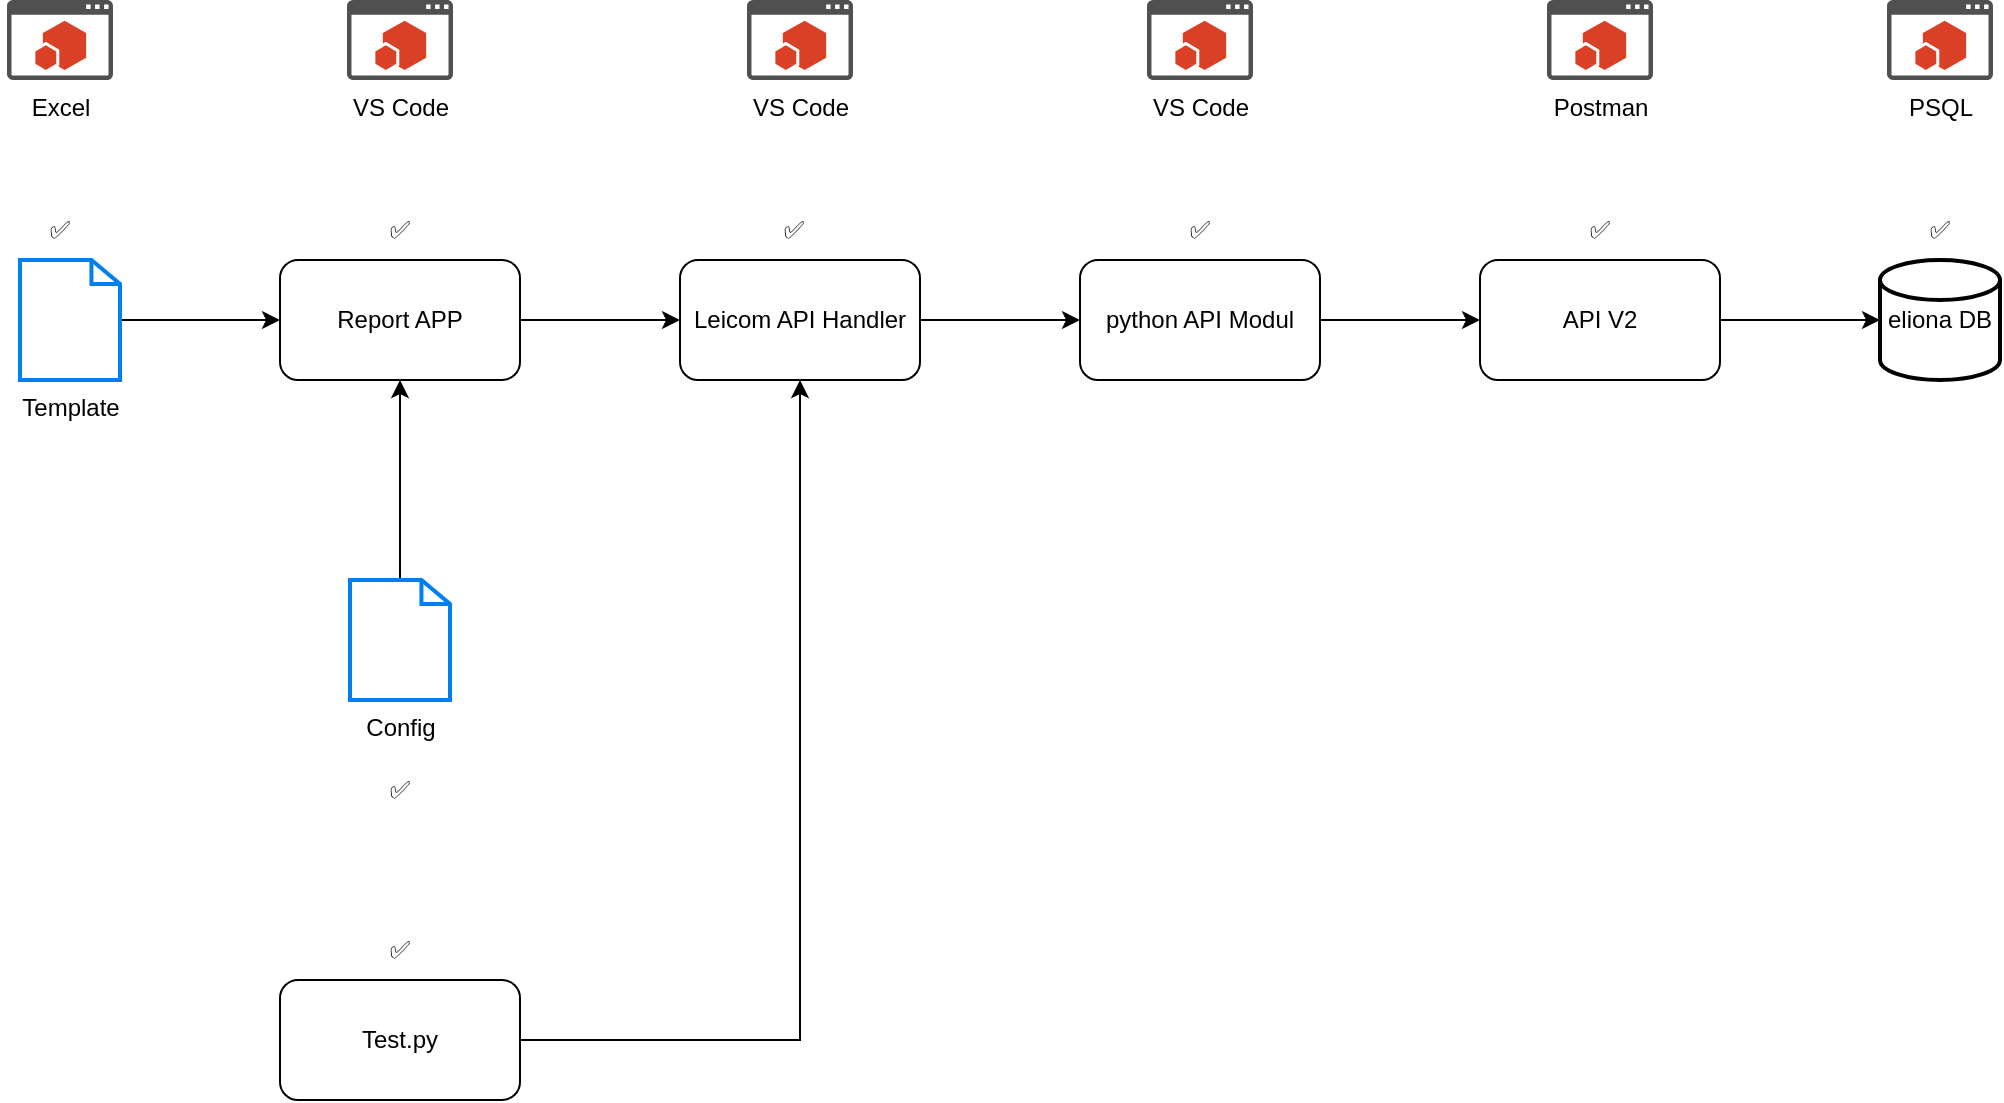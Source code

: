 <mxfile version="21.5.0" type="device">
  <diagram name="Seite-1" id="xVj5EhTxrT_KSyKY-WEa">
    <mxGraphModel dx="3243" dy="1214" grid="1" gridSize="10" guides="1" tooltips="1" connect="1" arrows="1" fold="1" page="1" pageScale="1" pageWidth="1169" pageHeight="827" math="0" shadow="0">
      <root>
        <mxCell id="0" />
        <mxCell id="1" parent="0" />
        <mxCell id="NZGhRMDsqNhkol5odYiz-6" style="edgeStyle=orthogonalEdgeStyle;rounded=0;orthogonalLoop=1;jettySize=auto;html=1;entryX=0;entryY=0.5;entryDx=0;entryDy=0;" parent="1" source="NZGhRMDsqNhkol5odYiz-1" target="NZGhRMDsqNhkol5odYiz-2" edge="1">
          <mxGeometry relative="1" as="geometry" />
        </mxCell>
        <mxCell id="NZGhRMDsqNhkol5odYiz-1" value="Template" style="html=1;verticalLabelPosition=bottom;align=center;labelBackgroundColor=#ffffff;verticalAlign=top;strokeWidth=2;strokeColor=#0080F0;shadow=0;dashed=0;shape=mxgraph.ios7.icons.document;" parent="1" vertex="1">
          <mxGeometry x="-1110" y="170" width="50" height="60" as="geometry" />
        </mxCell>
        <mxCell id="q9Hf9g-AvQUo-Aw0r0wj-2" style="edgeStyle=orthogonalEdgeStyle;rounded=0;orthogonalLoop=1;jettySize=auto;html=1;" parent="1" source="NZGhRMDsqNhkol5odYiz-2" target="q9Hf9g-AvQUo-Aw0r0wj-1" edge="1">
          <mxGeometry relative="1" as="geometry" />
        </mxCell>
        <mxCell id="NZGhRMDsqNhkol5odYiz-2" value="Report APP" style="rounded=1;whiteSpace=wrap;html=1;" parent="1" vertex="1">
          <mxGeometry x="-980" y="170" width="120" height="60" as="geometry" />
        </mxCell>
        <mxCell id="NZGhRMDsqNhkol5odYiz-8" style="edgeStyle=orthogonalEdgeStyle;rounded=0;orthogonalLoop=1;jettySize=auto;html=1;" parent="1" source="NZGhRMDsqNhkol5odYiz-3" target="NZGhRMDsqNhkol5odYiz-5" edge="1">
          <mxGeometry relative="1" as="geometry" />
        </mxCell>
        <mxCell id="NZGhRMDsqNhkol5odYiz-3" value="API V2" style="rounded=1;whiteSpace=wrap;html=1;" parent="1" vertex="1">
          <mxGeometry x="-380" y="170" width="120" height="60" as="geometry" />
        </mxCell>
        <mxCell id="NZGhRMDsqNhkol5odYiz-5" value="eliona DB" style="strokeWidth=2;html=1;shape=mxgraph.flowchart.database;whiteSpace=wrap;" parent="1" vertex="1">
          <mxGeometry x="-180" y="170" width="60" height="60" as="geometry" />
        </mxCell>
        <mxCell id="NZGhRMDsqNhkol5odYiz-9" value="✅" style="text;html=1;strokeColor=none;fillColor=none;align=center;verticalAlign=middle;whiteSpace=wrap;rounded=0;" parent="1" vertex="1">
          <mxGeometry x="-1120" y="140" width="60" height="30" as="geometry" />
        </mxCell>
        <mxCell id="NZGhRMDsqNhkol5odYiz-10" value="✅" style="text;html=1;strokeColor=none;fillColor=none;align=center;verticalAlign=middle;whiteSpace=wrap;rounded=0;" parent="1" vertex="1">
          <mxGeometry x="-350" y="140" width="60" height="30" as="geometry" />
        </mxCell>
        <mxCell id="NZGhRMDsqNhkol5odYiz-11" value="✅" style="text;html=1;strokeColor=none;fillColor=none;align=center;verticalAlign=middle;whiteSpace=wrap;rounded=0;" parent="1" vertex="1">
          <mxGeometry x="-180" y="140" width="60" height="30" as="geometry" />
        </mxCell>
        <mxCell id="NZGhRMDsqNhkol5odYiz-12" value="Excel&lt;br&gt;" style="sketch=0;pointerEvents=1;shadow=0;dashed=0;html=1;strokeColor=none;fillColor=#505050;labelPosition=center;verticalLabelPosition=bottom;verticalAlign=top;outlineConnect=0;align=center;shape=mxgraph.office.concepts.app_for_office;" parent="1" vertex="1">
          <mxGeometry x="-1116.5" y="40" width="53" height="40" as="geometry" />
        </mxCell>
        <mxCell id="NZGhRMDsqNhkol5odYiz-13" value="VS Code" style="sketch=0;pointerEvents=1;shadow=0;dashed=0;html=1;strokeColor=none;fillColor=#505050;labelPosition=center;verticalLabelPosition=bottom;verticalAlign=top;outlineConnect=0;align=center;shape=mxgraph.office.concepts.app_for_office;" parent="1" vertex="1">
          <mxGeometry x="-946.5" y="40" width="53" height="40" as="geometry" />
        </mxCell>
        <mxCell id="NZGhRMDsqNhkol5odYiz-14" value="Postman" style="sketch=0;pointerEvents=1;shadow=0;dashed=0;html=1;strokeColor=none;fillColor=#505050;labelPosition=center;verticalLabelPosition=bottom;verticalAlign=top;outlineConnect=0;align=center;shape=mxgraph.office.concepts.app_for_office;" parent="1" vertex="1">
          <mxGeometry x="-346.5" y="40" width="53" height="40" as="geometry" />
        </mxCell>
        <mxCell id="NZGhRMDsqNhkol5odYiz-15" value="PSQL" style="sketch=0;pointerEvents=1;shadow=0;dashed=0;html=1;strokeColor=none;fillColor=#505050;labelPosition=center;verticalLabelPosition=bottom;verticalAlign=top;outlineConnect=0;align=center;shape=mxgraph.office.concepts.app_for_office;" parent="1" vertex="1">
          <mxGeometry x="-176.5" y="40" width="53" height="40" as="geometry" />
        </mxCell>
        <mxCell id="NZGhRMDsqNhkol5odYiz-17" style="edgeStyle=orthogonalEdgeStyle;rounded=0;orthogonalLoop=1;jettySize=auto;html=1;entryX=0.5;entryY=1;entryDx=0;entryDy=0;" parent="1" source="NZGhRMDsqNhkol5odYiz-16" target="NZGhRMDsqNhkol5odYiz-2" edge="1">
          <mxGeometry relative="1" as="geometry" />
        </mxCell>
        <mxCell id="NZGhRMDsqNhkol5odYiz-16" value="Config" style="html=1;verticalLabelPosition=bottom;align=center;labelBackgroundColor=#ffffff;verticalAlign=top;strokeWidth=2;strokeColor=#0080F0;shadow=0;dashed=0;shape=mxgraph.ios7.icons.document;" parent="1" vertex="1">
          <mxGeometry x="-945" y="330" width="50" height="60" as="geometry" />
        </mxCell>
        <mxCell id="q9Hf9g-AvQUo-Aw0r0wj-6" style="edgeStyle=orthogonalEdgeStyle;rounded=0;orthogonalLoop=1;jettySize=auto;html=1;" parent="1" source="q9Hf9g-AvQUo-Aw0r0wj-1" target="q9Hf9g-AvQUo-Aw0r0wj-5" edge="1">
          <mxGeometry relative="1" as="geometry">
            <mxPoint x="-420" y="200" as="targetPoint" />
          </mxGeometry>
        </mxCell>
        <mxCell id="q9Hf9g-AvQUo-Aw0r0wj-1" value="Leicom API Handler" style="rounded=1;whiteSpace=wrap;html=1;" parent="1" vertex="1">
          <mxGeometry x="-780" y="170" width="120" height="60" as="geometry" />
        </mxCell>
        <mxCell id="q9Hf9g-AvQUo-Aw0r0wj-4" value="VS Code" style="sketch=0;pointerEvents=1;shadow=0;dashed=0;html=1;strokeColor=none;fillColor=#505050;labelPosition=center;verticalLabelPosition=bottom;verticalAlign=top;outlineConnect=0;align=center;shape=mxgraph.office.concepts.app_for_office;" parent="1" vertex="1">
          <mxGeometry x="-746.5" y="40" width="53" height="40" as="geometry" />
        </mxCell>
        <mxCell id="q9Hf9g-AvQUo-Aw0r0wj-7" style="edgeStyle=orthogonalEdgeStyle;rounded=0;orthogonalLoop=1;jettySize=auto;html=1;" parent="1" source="q9Hf9g-AvQUo-Aw0r0wj-5" target="NZGhRMDsqNhkol5odYiz-3" edge="1">
          <mxGeometry relative="1" as="geometry" />
        </mxCell>
        <mxCell id="q9Hf9g-AvQUo-Aw0r0wj-5" value="python API Modul" style="rounded=1;whiteSpace=wrap;html=1;" parent="1" vertex="1">
          <mxGeometry x="-580" y="170" width="120" height="60" as="geometry" />
        </mxCell>
        <mxCell id="q9Hf9g-AvQUo-Aw0r0wj-8" value="VS Code" style="sketch=0;pointerEvents=1;shadow=0;dashed=0;html=1;strokeColor=none;fillColor=#505050;labelPosition=center;verticalLabelPosition=bottom;verticalAlign=top;outlineConnect=0;align=center;shape=mxgraph.office.concepts.app_for_office;" parent="1" vertex="1">
          <mxGeometry x="-546.5" y="40" width="53" height="40" as="geometry" />
        </mxCell>
        <mxCell id="q9Hf9g-AvQUo-Aw0r0wj-9" value="✅" style="text;html=1;strokeColor=none;fillColor=none;align=center;verticalAlign=middle;whiteSpace=wrap;rounded=0;" parent="1" vertex="1">
          <mxGeometry x="-950" y="420" width="60" height="30" as="geometry" />
        </mxCell>
        <mxCell id="q9Hf9g-AvQUo-Aw0r0wj-10" value="✅" style="text;html=1;strokeColor=none;fillColor=none;align=center;verticalAlign=middle;whiteSpace=wrap;rounded=0;" parent="1" vertex="1">
          <mxGeometry x="-950" y="140" width="60" height="30" as="geometry" />
        </mxCell>
        <mxCell id="q9Hf9g-AvQUo-Aw0r0wj-12" style="edgeStyle=orthogonalEdgeStyle;rounded=0;orthogonalLoop=1;jettySize=auto;html=1;entryX=0.5;entryY=1;entryDx=0;entryDy=0;" parent="1" source="q9Hf9g-AvQUo-Aw0r0wj-11" target="q9Hf9g-AvQUo-Aw0r0wj-1" edge="1">
          <mxGeometry relative="1" as="geometry" />
        </mxCell>
        <mxCell id="q9Hf9g-AvQUo-Aw0r0wj-11" value="Test.py" style="rounded=1;whiteSpace=wrap;html=1;" parent="1" vertex="1">
          <mxGeometry x="-980" y="530" width="120" height="60" as="geometry" />
        </mxCell>
        <mxCell id="q9Hf9g-AvQUo-Aw0r0wj-13" value="✅" style="text;html=1;strokeColor=none;fillColor=none;align=center;verticalAlign=middle;whiteSpace=wrap;rounded=0;" parent="1" vertex="1">
          <mxGeometry x="-950" y="500" width="60" height="30" as="geometry" />
        </mxCell>
        <mxCell id="q9Hf9g-AvQUo-Aw0r0wj-14" value="✅" style="text;html=1;strokeColor=none;fillColor=none;align=center;verticalAlign=middle;whiteSpace=wrap;rounded=0;" parent="1" vertex="1">
          <mxGeometry x="-753.5" y="140" width="60" height="30" as="geometry" />
        </mxCell>
        <mxCell id="q9Hf9g-AvQUo-Aw0r0wj-15" value="✅" style="text;html=1;strokeColor=none;fillColor=none;align=center;verticalAlign=middle;whiteSpace=wrap;rounded=0;" parent="1" vertex="1">
          <mxGeometry x="-550" y="140" width="60" height="30" as="geometry" />
        </mxCell>
      </root>
    </mxGraphModel>
  </diagram>
</mxfile>

